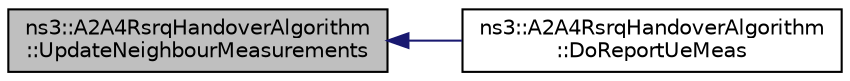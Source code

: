 digraph "ns3::A2A4RsrqHandoverAlgorithm::UpdateNeighbourMeasurements"
{
  edge [fontname="Helvetica",fontsize="10",labelfontname="Helvetica",labelfontsize="10"];
  node [fontname="Helvetica",fontsize="10",shape=record];
  rankdir="LR";
  Node1 [label="ns3::A2A4RsrqHandoverAlgorithm\l::UpdateNeighbourMeasurements",height=0.2,width=0.4,color="black", fillcolor="grey75", style="filled", fontcolor="black"];
  Node1 -> Node2 [dir="back",color="midnightblue",fontsize="10",style="solid"];
  Node2 [label="ns3::A2A4RsrqHandoverAlgorithm\l::DoReportUeMeas",height=0.2,width=0.4,color="black", fillcolor="white", style="filled",URL="$d0/df0/classns3_1_1A2A4RsrqHandoverAlgorithm.html#a49d20f578c2853426103a532e9f862ec",tooltip="Implementation of LteHandoverManagementSapProvider::ReportUeMeas. "];
}
